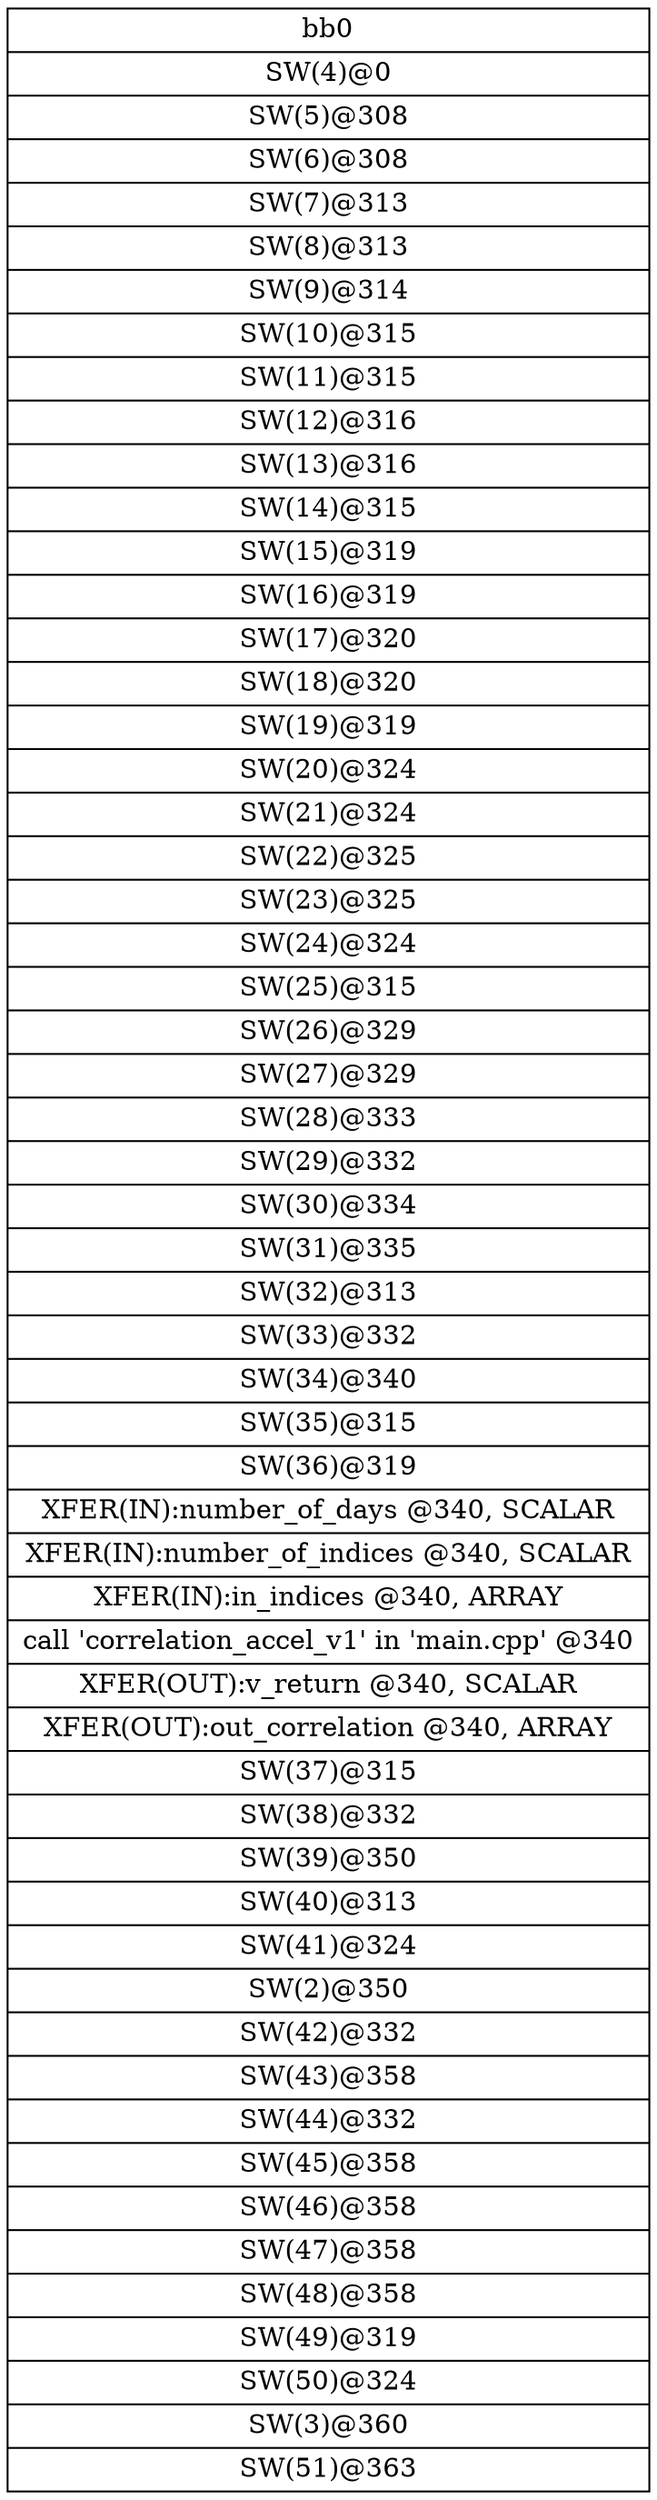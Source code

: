 digraph CDFG {
node [shape=record];
bb0 [shape=record, label = "{bb0|<x0x3cdf6b0>SW(4)@0\n|<x0x3cdf2d0>SW(5)@308\n|<x0x3cdf430>SW(6)@308\n|<x0x3cdf590>SW(7)@313\n|<x0x3c9d7a0>SW(8)@313\n|<x0x3c9d900>SW(9)@314\n|<x0x3c9da60>SW(10)@315\n|<x0x3c9dbc0>SW(11)@315\n|<x0x3c9dd20>SW(12)@316\n|<x0x3c9de90>SW(13)@316\n|<x0x3c9dfc0>SW(14)@315\n|<x0x3c9e120>SW(15)@319\n|<x0x3c9e280>SW(16)@319\n|<x0x3c9e3e0>SW(17)@320\n|<x0x3c9e550>SW(18)@320\n|<x0x3c9e680>SW(19)@319\n|<x0x3c9e7e0>SW(20)@324\n|<x0x3c9e940>SW(21)@324\n|<x0x3c9eaa0>SW(22)@325\n|<x0x3c9ec10>SW(23)@325\n|<x0x3c9ed40>SW(24)@324\n|<x0x3c9eea0>SW(25)@315\n|<x0x3c9f000>SW(26)@329\n|<x0x3c9f130>SW(27)@329\n|<x0x3c9f280>SW(28)@333\n|<x0x3c9f3f0>SW(29)@332\n|<x0x3c9f560>SW(30)@334\n|<x0x3ce0610>SW(31)@335\n|<x0x3ce2790>SW(32)@313\n|<x0x3ce28f0>SW(33)@332\n|<x0x3ce2a60>SW(34)@340\n|<x0x3ce2ba0>SW(35)@315\n|<x0x3ce2d00>SW(36)@319\n|<x0x3ce06f0>XFER(IN):number_of_days @340, SCALAR\n|<x0x3ce0770>XFER(IN):number_of_indices @340, SCALAR\n|<x0x3ce07f0>XFER(IN):in_indices @340, ARRAY\n|<x0x3c9a160>call 'correlation_accel_v1' in 'main.cpp' @340\n|<x0x3ce08f0>XFER(OUT):v_return @340, SCALAR\n|<x0x3ce0870>XFER(OUT):out_correlation @340, ARRAY\n|<x0x3ce2e60>SW(37)@315\n|<x0x3ce2fc0>SW(38)@332\n|<x0x3ce3130>SW(39)@350\n|<x0x3ce3270>SW(40)@313\n|<x0x3ce33d0>SW(41)@324\n|<x0x3c9ad30>SW(2)@350\n|<x0x3ce3530>SW(42)@332\n|<x0x3ce36a0>SW(43)@358\n|<x0x3ce37e0>SW(44)@332\n|<x0x3ce3950>SW(45)@358\n|<x0x3ce3a80>SW(46)@358\n|<x0x3ce3bb0>SW(47)@358\n|<x0x3ce3ce0>SW(48)@358\n|<x0x3ce3e40>SW(49)@319\n|<x0x3ce3fa0>SW(50)@324\n|<x0x3c9acd0>SW(3)@360\n|<x0x3ce4100>SW(51)@363\n}"];
}

